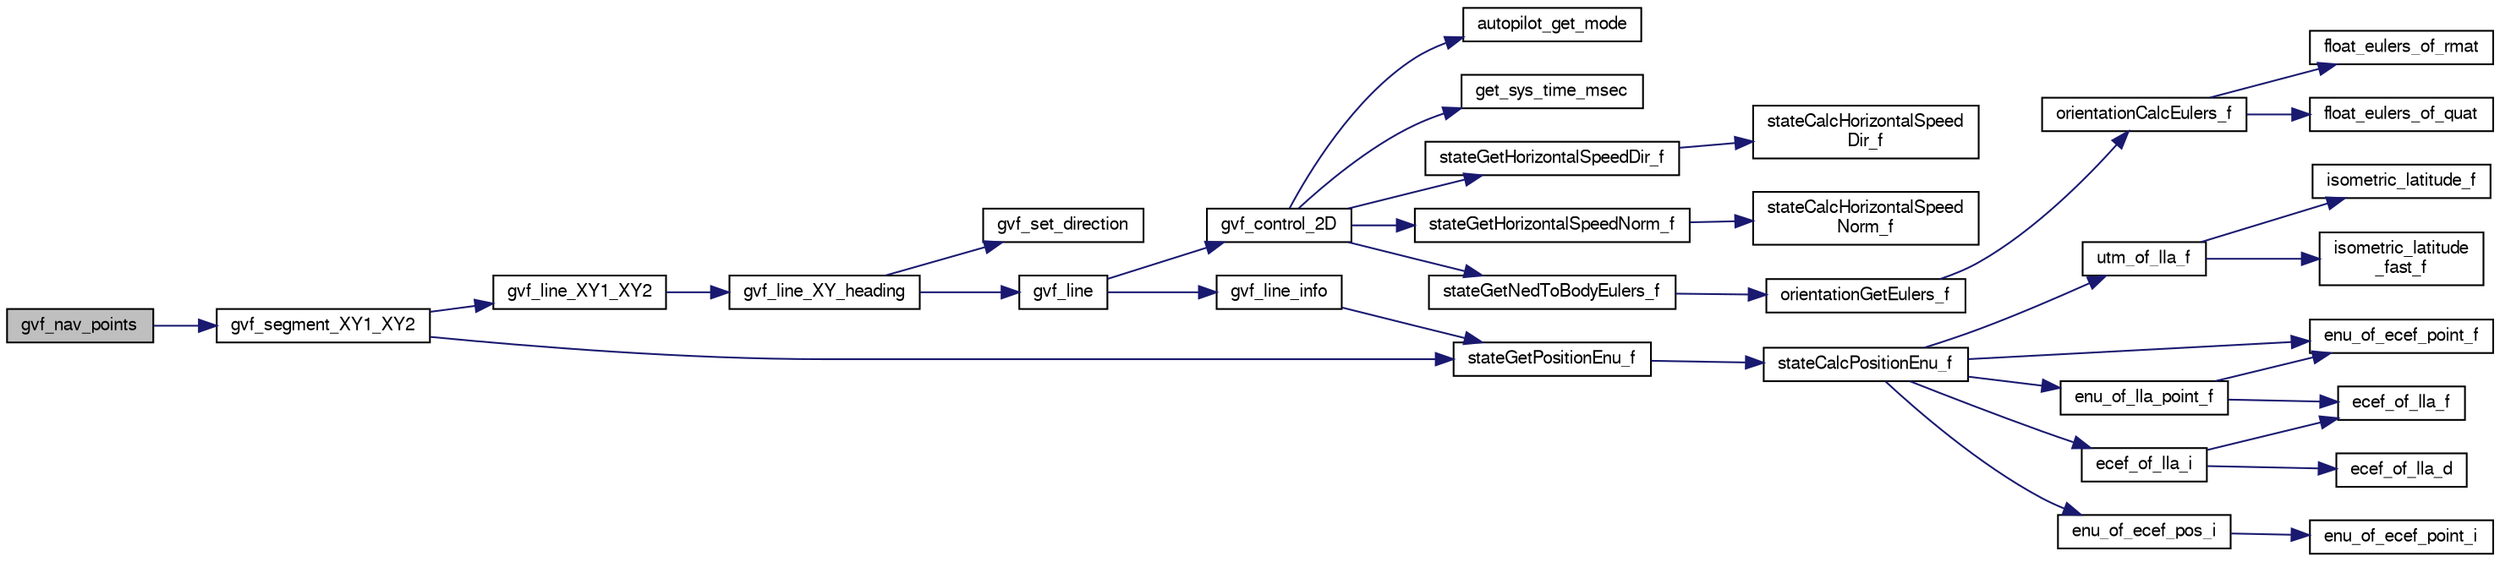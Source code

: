 digraph "gvf_nav_points"
{
  edge [fontname="FreeSans",fontsize="10",labelfontname="FreeSans",labelfontsize="10"];
  node [fontname="FreeSans",fontsize="10",shape=record];
  rankdir="LR";
  Node1 [label="gvf_nav_points",height=0.2,width=0.4,color="black", fillcolor="grey75", style="filled", fontcolor="black"];
  Node1 -> Node2 [color="midnightblue",fontsize="10",style="solid",fontname="FreeSans"];
  Node2 [label="gvf_segment_XY1_XY2",height=0.2,width=0.4,color="black", fillcolor="white", style="filled",URL="$gvf_8c.html#a1d3d6f723a14fdd4a934b5d3483fb451"];
  Node2 -> Node3 [color="midnightblue",fontsize="10",style="solid",fontname="FreeSans"];
  Node3 [label="gvf_line_XY1_XY2",height=0.2,width=0.4,color="black", fillcolor="white", style="filled",URL="$gvf_8c.html#aeec3e8235d19a0ec8c55968bff872f7b"];
  Node3 -> Node4 [color="midnightblue",fontsize="10",style="solid",fontname="FreeSans"];
  Node4 [label="gvf_line_XY_heading",height=0.2,width=0.4,color="black", fillcolor="white", style="filled",URL="$gvf_8c.html#adabee08eab95e1f36c789270a02afa91"];
  Node4 -> Node5 [color="midnightblue",fontsize="10",style="solid",fontname="FreeSans"];
  Node5 [label="gvf_line",height=0.2,width=0.4,color="black", fillcolor="white", style="filled",URL="$gvf_8c.html#aca22fe13ba4f5c352bb27b001010c43f"];
  Node5 -> Node6 [color="midnightblue",fontsize="10",style="solid",fontname="FreeSans"];
  Node6 [label="gvf_control_2D",height=0.2,width=0.4,color="black", fillcolor="white", style="filled",URL="$gvf_8c.html#a72f82c6d1210fc15d2469c5afeaf1302"];
  Node6 -> Node7 [color="midnightblue",fontsize="10",style="solid",fontname="FreeSans"];
  Node7 [label="autopilot_get_mode",height=0.2,width=0.4,color="black", fillcolor="white", style="filled",URL="$autopilot_8c.html#a23af2ac2d4bcb9b71c869a409de61cc4",tooltip="get autopilot mode "];
  Node6 -> Node8 [color="midnightblue",fontsize="10",style="solid",fontname="FreeSans"];
  Node8 [label="get_sys_time_msec",height=0.2,width=0.4,color="black", fillcolor="white", style="filled",URL="$chibios_2mcu__periph_2sys__time__arch_8c.html#ad3cb294b0d1d74dfb511534b36a17960",tooltip="Get the time in milliseconds since startup. "];
  Node6 -> Node9 [color="midnightblue",fontsize="10",style="solid",fontname="FreeSans"];
  Node9 [label="stateGetHorizontalSpeedDir_f",height=0.2,width=0.4,color="black", fillcolor="white", style="filled",URL="$group__state__velocity.html#ga6f8b83126a235daea584aa9ce97f7fac",tooltip="Get dir of horizontal ground speed (float). "];
  Node9 -> Node10 [color="midnightblue",fontsize="10",style="solid",fontname="FreeSans"];
  Node10 [label="stateCalcHorizontalSpeed\lDir_f",height=0.2,width=0.4,color="black", fillcolor="white", style="filled",URL="$group__state__velocity.html#gad9b7b6ea39d5a4ee3e824f97204c4bb5"];
  Node6 -> Node11 [color="midnightblue",fontsize="10",style="solid",fontname="FreeSans"];
  Node11 [label="stateGetHorizontalSpeedNorm_f",height=0.2,width=0.4,color="black", fillcolor="white", style="filled",URL="$group__state__velocity.html#ga1396b84069296dc0353f25281a472c08",tooltip="Get norm of horizontal ground speed (float). "];
  Node11 -> Node12 [color="midnightblue",fontsize="10",style="solid",fontname="FreeSans"];
  Node12 [label="stateCalcHorizontalSpeed\lNorm_f",height=0.2,width=0.4,color="black", fillcolor="white", style="filled",URL="$group__state__velocity.html#ga990849172b82f2e3bc1ab9da2395c9c4"];
  Node6 -> Node13 [color="midnightblue",fontsize="10",style="solid",fontname="FreeSans"];
  Node13 [label="stateGetNedToBodyEulers_f",height=0.2,width=0.4,color="black", fillcolor="white", style="filled",URL="$group__state__attitude.html#ga9a5e6bac6e7d78e1b33430e73344615b",tooltip="Get vehicle body attitude euler angles (float). "];
  Node13 -> Node14 [color="midnightblue",fontsize="10",style="solid",fontname="FreeSans"];
  Node14 [label="orientationGetEulers_f",height=0.2,width=0.4,color="black", fillcolor="white", style="filled",URL="$group__math__orientation__representation.html#gaaae3838d0b45682d48257d5dbfff3030",tooltip="Get vehicle body attitude euler angles (float). "];
  Node14 -> Node15 [color="midnightblue",fontsize="10",style="solid",fontname="FreeSans"];
  Node15 [label="orientationCalcEulers_f",height=0.2,width=0.4,color="black", fillcolor="white", style="filled",URL="$group__math__orientation__representation.html#ga8b8bf1c74adb971f399f0dd4f84d9388"];
  Node15 -> Node16 [color="midnightblue",fontsize="10",style="solid",fontname="FreeSans"];
  Node16 [label="float_eulers_of_rmat",height=0.2,width=0.4,color="black", fillcolor="white", style="filled",URL="$group__math__algebra__float.html#gac568e7074d2732d1237f80898c1dfb76"];
  Node15 -> Node17 [color="midnightblue",fontsize="10",style="solid",fontname="FreeSans"];
  Node17 [label="float_eulers_of_quat",height=0.2,width=0.4,color="black", fillcolor="white", style="filled",URL="$group__math__algebra__float.html#gacd48accfe6eaac320b0d651d894e1db8",tooltip="euler rotation &#39;ZYX&#39; "];
  Node5 -> Node18 [color="midnightblue",fontsize="10",style="solid",fontname="FreeSans"];
  Node18 [label="gvf_line_info",height=0.2,width=0.4,color="black", fillcolor="white", style="filled",URL="$gvf__line_8c.html#a5574363238c1f8886c4535a48094e5be"];
  Node18 -> Node19 [color="midnightblue",fontsize="10",style="solid",fontname="FreeSans"];
  Node19 [label="stateGetPositionEnu_f",height=0.2,width=0.4,color="black", fillcolor="white", style="filled",URL="$group__state__position.html#ga545d479db45e1a9711e59736b6d1309b",tooltip="Get position in local ENU coordinates (float). "];
  Node19 -> Node20 [color="midnightblue",fontsize="10",style="solid",fontname="FreeSans"];
  Node20 [label="stateCalcPositionEnu_f",height=0.2,width=0.4,color="black", fillcolor="white", style="filled",URL="$group__state__position.html#ga718066acd9581365ca5c2aacb29130fd"];
  Node20 -> Node21 [color="midnightblue",fontsize="10",style="solid",fontname="FreeSans"];
  Node21 [label="enu_of_ecef_point_f",height=0.2,width=0.4,color="black", fillcolor="white", style="filled",URL="$pprz__geodetic__float_8c.html#a2a82ebdce90a3e41d54f72c5e787fcd0"];
  Node20 -> Node22 [color="midnightblue",fontsize="10",style="solid",fontname="FreeSans"];
  Node22 [label="enu_of_ecef_pos_i",height=0.2,width=0.4,color="black", fillcolor="white", style="filled",URL="$group__math__geodetic__int.html#ga710a45725431766f0a003ba93cb58a11",tooltip="Convert a ECEF position to local ENU. "];
  Node22 -> Node23 [color="midnightblue",fontsize="10",style="solid",fontname="FreeSans"];
  Node23 [label="enu_of_ecef_point_i",height=0.2,width=0.4,color="black", fillcolor="white", style="filled",URL="$group__math__geodetic__int.html#ga85bcbfc73a43b120465422ec55647573",tooltip="Convert a point from ECEF to local ENU. "];
  Node20 -> Node24 [color="midnightblue",fontsize="10",style="solid",fontname="FreeSans"];
  Node24 [label="enu_of_lla_point_f",height=0.2,width=0.4,color="black", fillcolor="white", style="filled",URL="$pprz__geodetic__float_8c.html#ab8d5cb7292ea74802e7a94e265c0703a"];
  Node24 -> Node25 [color="midnightblue",fontsize="10",style="solid",fontname="FreeSans"];
  Node25 [label="ecef_of_lla_f",height=0.2,width=0.4,color="black", fillcolor="white", style="filled",URL="$pprz__geodetic__float_8c.html#a65bc5ba8b61d014ca659035759cc001c"];
  Node24 -> Node21 [color="midnightblue",fontsize="10",style="solid",fontname="FreeSans"];
  Node20 -> Node26 [color="midnightblue",fontsize="10",style="solid",fontname="FreeSans"];
  Node26 [label="ecef_of_lla_i",height=0.2,width=0.4,color="black", fillcolor="white", style="filled",URL="$group__math__geodetic__int.html#ga386f7bf340618bf1454ca2a3b5086100",tooltip="Convert a LLA to ECEF. "];
  Node26 -> Node25 [color="midnightblue",fontsize="10",style="solid",fontname="FreeSans"];
  Node26 -> Node27 [color="midnightblue",fontsize="10",style="solid",fontname="FreeSans"];
  Node27 [label="ecef_of_lla_d",height=0.2,width=0.4,color="black", fillcolor="white", style="filled",URL="$group__math__geodetic__double.html#gae6608c48696daebf3382f08e655028d9"];
  Node20 -> Node28 [color="midnightblue",fontsize="10",style="solid",fontname="FreeSans"];
  Node28 [label="utm_of_lla_f",height=0.2,width=0.4,color="black", fillcolor="white", style="filled",URL="$pprz__geodetic__float_8c.html#af99d4775df518f30b741b49c26eceedd"];
  Node28 -> Node29 [color="midnightblue",fontsize="10",style="solid",fontname="FreeSans"];
  Node29 [label="isometric_latitude_f",height=0.2,width=0.4,color="black", fillcolor="white", style="filled",URL="$pprz__geodetic__float_8c.html#a25c5bd31de0ea0d0caf14a0d217ad3ea"];
  Node28 -> Node30 [color="midnightblue",fontsize="10",style="solid",fontname="FreeSans"];
  Node30 [label="isometric_latitude\l_fast_f",height=0.2,width=0.4,color="black", fillcolor="white", style="filled",URL="$pprz__geodetic__float_8c.html#a21ea1b369f7d4abd984fb89c488dde24"];
  Node4 -> Node31 [color="midnightblue",fontsize="10",style="solid",fontname="FreeSans"];
  Node31 [label="gvf_set_direction",height=0.2,width=0.4,color="black", fillcolor="white", style="filled",URL="$gvf_8c.html#a8efa9dd9d07def4d644d56b2d1fed6e2"];
  Node2 -> Node19 [color="midnightblue",fontsize="10",style="solid",fontname="FreeSans"];
}
